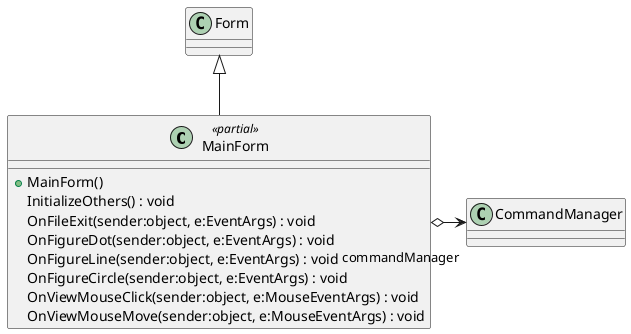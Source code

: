 @startuml
class MainForm <<partial>> {
    + MainForm()
    InitializeOthers() : void
    OnFileExit(sender:object, e:EventArgs) : void
    OnFigureDot(sender:object, e:EventArgs) : void
    OnFigureLine(sender:object, e:EventArgs) : void
    OnFigureCircle(sender:object, e:EventArgs) : void
    OnViewMouseClick(sender:object, e:MouseEventArgs) : void
    OnViewMouseMove(sender:object, e:MouseEventArgs) : void
}
Form <|-- MainForm
MainForm o-> "commandManager" CommandManager
@enduml
